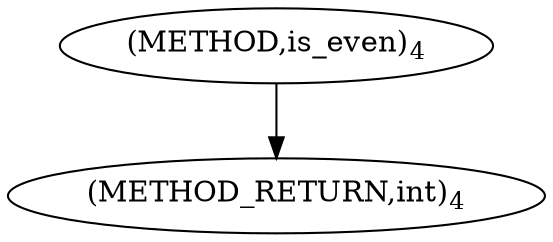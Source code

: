 digraph "is_even" {  
"9" [label = <(METHOD,is_even)<SUB>4</SUB>> ]
"12" [label = <(METHOD_RETURN,int)<SUB>4</SUB>> ]
  "9" -> "12" 
}
